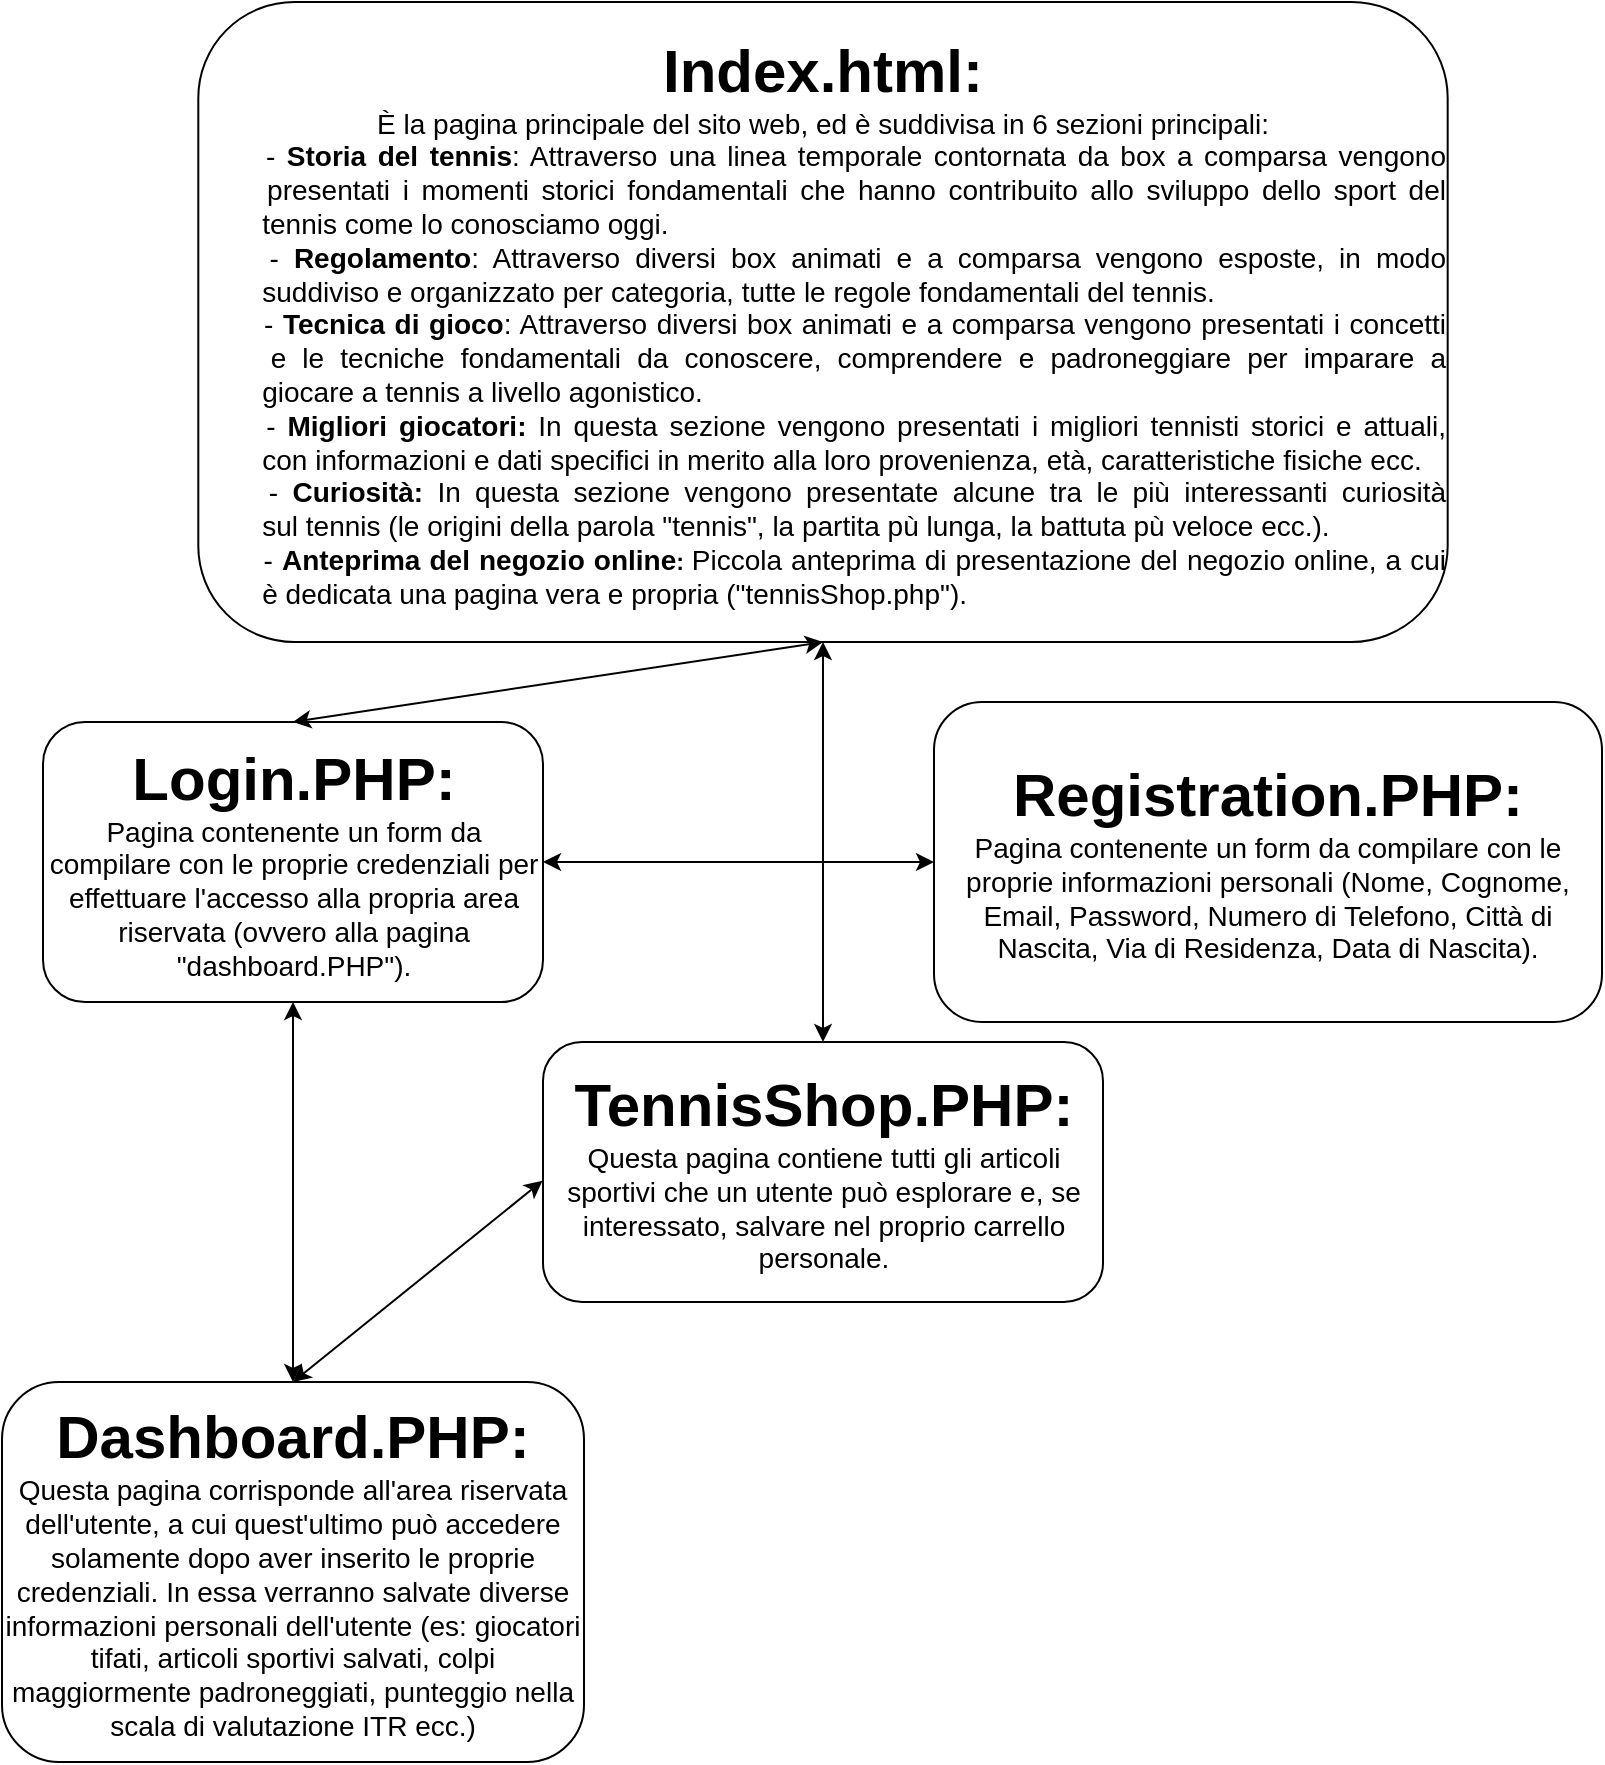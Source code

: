 <mxfile version="22.1.2" type="device">
  <diagram name="Pagina-1" id="EgEzfpW5ByBojAWvSxUq">
    <mxGraphModel dx="1480" dy="866" grid="1" gridSize="10" guides="1" tooltips="1" connect="1" arrows="1" fold="1" page="1" pageScale="1" pageWidth="827" pageHeight="1169" math="0" shadow="0">
      <root>
        <mxCell id="0" />
        <mxCell id="1" parent="0" />
        <mxCell id="sazEwLXklqETUKgtWihd-7" value="&lt;b&gt;&lt;font style=&quot;font-size: 30px;&quot;&gt;Index.html:&lt;/font&gt;&lt;/b&gt;&lt;br&gt;&lt;font style=&quot;font-size: 14px;&quot;&gt;&lt;font style=&quot;&quot;&gt;È la pagina principale del sito web, ed è suddivisa in 6 sezioni principali:&lt;/font&gt;&lt;br&gt;&lt;/font&gt;&lt;div style=&quot;text-align: justify;&quot;&gt;&lt;span style=&quot;background-color: initial;&quot;&gt;&lt;font style=&quot;font-size: 14px;&quot;&gt;&lt;span style=&quot;white-space: pre;&quot;&gt;&#x9;&lt;/span&gt;- &lt;b&gt;Storia del tennis&lt;/b&gt;: Attraverso una linea temporale contornata da box a comparsa vengono &lt;span style=&quot;white-space: pre;&quot;&gt;&#x9;&lt;/span&gt;presentati i momenti storici fondamentali che hanno contribuito allo sviluppo dello sport del &lt;span style=&quot;white-space: pre;&quot;&gt;&#x9;&lt;/span&gt;tennis come lo conosciamo oggi.&lt;/font&gt;&lt;/span&gt;&lt;/div&gt;&lt;div style=&quot;text-align: justify;&quot;&gt;&lt;span style=&quot;background-color: initial;&quot;&gt;&lt;font style=&quot;font-size: 14px;&quot;&gt;&lt;span style=&quot;white-space: pre;&quot;&gt;&#x9;&lt;/span&gt;- &lt;b&gt;Regolamento&lt;/b&gt;: Attraverso diversi box animati e a comparsa vengono esposte, in modo &lt;span style=&quot;white-space: pre;&quot;&gt;&#x9;&lt;/span&gt;suddiviso e organizzato per categoria, tutte le regole fondamentali del tennis.&lt;/font&gt;&lt;/span&gt;&lt;/div&gt;&lt;div style=&quot;text-align: justify;&quot;&gt;&lt;span style=&quot;background-color: initial;&quot;&gt;&lt;font style=&quot;font-size: 14px;&quot;&gt;&lt;span style=&quot;white-space: pre;&quot;&gt;&#x9;&lt;/span&gt;- &lt;b&gt;Tecnica di gioco&lt;/b&gt;: Attraverso diversi box animati e a comparsa vengono presentati i concetti &lt;span style=&quot;white-space: pre;&quot;&gt;&#x9;&lt;/span&gt;e le tecniche fondamentali da conoscere, comprendere e padroneggiare per imparare a &lt;span style=&quot;white-space: pre;&quot;&gt;&#x9;&lt;/span&gt;giocare a tennis a livello agonistico.&lt;/font&gt;&lt;/span&gt;&lt;/div&gt;&lt;div style=&quot;text-align: justify;&quot;&gt;&lt;span style=&quot;background-color: initial;&quot;&gt;&lt;font style=&quot;font-size: 14px;&quot;&gt;&lt;span style=&quot;white-space: pre;&quot;&gt;&#x9;&lt;/span&gt;- &lt;b&gt;Migliori giocatori: &lt;/b&gt;In questa sezione vengono presentati i migliori tennisti storici e attuali, &lt;span style=&quot;white-space: pre;&quot;&gt;&#x9;&lt;/span&gt;con informazioni e dati specifici in merito alla loro provenienza, età, caratteristiche fisiche ecc.&lt;/font&gt;&lt;/span&gt;&lt;/div&gt;&lt;div style=&quot;text-align: justify;&quot;&gt;&lt;span style=&quot;background-color: initial;&quot;&gt;&lt;font style=&quot;font-size: 14px;&quot;&gt;&lt;span style=&quot;white-space: pre;&quot;&gt;&#x9;&lt;/span&gt;- &lt;b&gt;Curiosità: &lt;/b&gt;In questa sezione vengono presentate alcune tra le più interessanti curiosità &lt;span style=&quot;white-space: pre;&quot;&gt;&#x9;&lt;/span&gt;sul&amp;nbsp;tennis (le origini della parola &quot;tennis&quot;, la partita pù lunga, la battuta pù veloce ecc.).&lt;/font&gt;&lt;/span&gt;&lt;/div&gt;&lt;div style=&quot;text-align: justify;&quot;&gt;&lt;span style=&quot;background-color: initial;&quot;&gt;&lt;font style=&quot;&quot;&gt;&lt;span style=&quot;font-size: 14px; white-space: pre;&quot;&gt;&#x9;&lt;/span&gt;&lt;span style=&quot;font-size: 14px;&quot;&gt;- &lt;/span&gt;&lt;span style=&quot;font-weight: bold; font-size: 14px;&quot;&gt;Anteprima del negozio online&lt;/span&gt;&lt;b style=&quot;font-size: 11.667px;&quot;&gt;: &lt;/b&gt;&lt;font style=&quot;font-size: 14px;&quot;&gt;Piccola anteprima di presentazione del negozio online, a cui &lt;span style=&quot;white-space: pre;&quot;&gt;&#x9;&lt;/span&gt;è dedicata una pagina vera e propria (&quot;tennisShop.php&quot;).&lt;/font&gt;&lt;/font&gt;&lt;/span&gt;&lt;/div&gt;" style="rounded=1;whiteSpace=wrap;html=1;" vertex="1" parent="1">
          <mxGeometry x="112.15" y="10" width="624.69" height="320" as="geometry" />
        </mxCell>
        <mxCell id="sazEwLXklqETUKgtWihd-8" value="&lt;font style=&quot;&quot;&gt;&lt;span style=&quot;font-weight: bold;&quot;&gt;&lt;font style=&quot;font-size: 30px;&quot;&gt;Login.PHP:&lt;/font&gt;&lt;/span&gt;&lt;br&gt;&lt;font style=&quot;font-size: 14px;&quot;&gt;Pagina contenente un form da compilare con le proprie credenziali per effettuare l&#39;accesso alla propria area riservata (ovvero alla pagina &quot;dashboard.PHP&quot;).&lt;/font&gt;&lt;br&gt;&lt;/font&gt;" style="rounded=1;whiteSpace=wrap;html=1;" vertex="1" parent="1">
          <mxGeometry x="34.5" y="370" width="250" height="140" as="geometry" />
        </mxCell>
        <mxCell id="sazEwLXklqETUKgtWihd-9" value="&lt;font style=&quot;&quot;&gt;&lt;span style=&quot;font-weight: bold; font-size: 30px;&quot;&gt;Registration.PHP:&lt;/span&gt;&lt;br&gt;&lt;font style=&quot;font-size: 14px;&quot;&gt;Pagina contenente un form da compilare con le proprie informazioni personali (Nome, Cognome, Email, Password, Numero di Telefono, Città di Nascita, Via di Residenza, Data di Nascita).&lt;/font&gt;&lt;br&gt;&lt;/font&gt;" style="rounded=1;whiteSpace=wrap;html=1;" vertex="1" parent="1">
          <mxGeometry x="480" y="360" width="334" height="160" as="geometry" />
        </mxCell>
        <mxCell id="sazEwLXklqETUKgtWihd-10" value="&lt;font style=&quot;&quot;&gt;&lt;b style=&quot;font-size: 30px;&quot;&gt;TennisShop.PHP:&lt;/b&gt;&lt;br&gt;&lt;font style=&quot;font-size: 14px;&quot;&gt;Questa pagina contiene tutti gli articoli sportivi che un utente può esplorare e, se interessato, salvare nel proprio carrello personale.&lt;/font&gt;&lt;br&gt;&lt;/font&gt;" style="rounded=1;whiteSpace=wrap;html=1;" vertex="1" parent="1">
          <mxGeometry x="284.5" y="530" width="280" height="130" as="geometry" />
        </mxCell>
        <mxCell id="sazEwLXklqETUKgtWihd-11" value="&lt;font style=&quot;&quot;&gt;&lt;span style=&quot;font-weight: bold; font-size: 30px;&quot;&gt;Dashboard.PHP:&lt;/span&gt;&lt;br&gt;&lt;font style=&quot;font-size: 14px;&quot;&gt;Questa pagina corrisponde all&#39;area riservata dell&#39;utente, a cui quest&#39;ultimo può accedere solamente dopo aver inserito le proprie credenziali. In essa verranno salvate diverse informazioni personali dell&#39;utente (es: giocatori tifati, articoli sportivi salvati, colpi maggiormente padroneggiati, punteggio nella scala di valutazione ITR ecc.)&lt;/font&gt;&lt;br&gt;&lt;/font&gt;" style="rounded=1;whiteSpace=wrap;html=1;" vertex="1" parent="1">
          <mxGeometry x="14" y="700" width="291" height="190" as="geometry" />
        </mxCell>
        <mxCell id="sazEwLXklqETUKgtWihd-12" value="" style="endArrow=classic;startArrow=classic;html=1;rounded=0;exitX=1;exitY=0.5;exitDx=0;exitDy=0;entryX=0;entryY=0.5;entryDx=0;entryDy=0;" edge="1" parent="1" source="sazEwLXklqETUKgtWihd-8" target="sazEwLXklqETUKgtWihd-9">
          <mxGeometry width="50" height="50" relative="1" as="geometry">
            <mxPoint x="350" y="340" as="sourcePoint" />
            <mxPoint x="400" y="290" as="targetPoint" />
          </mxGeometry>
        </mxCell>
        <mxCell id="sazEwLXklqETUKgtWihd-13" value="" style="endArrow=classic;startArrow=classic;html=1;rounded=0;entryX=0.5;entryY=1;entryDx=0;entryDy=0;exitX=0.5;exitY=0;exitDx=0;exitDy=0;" edge="1" parent="1" source="sazEwLXklqETUKgtWihd-10" target="sazEwLXklqETUKgtWihd-7">
          <mxGeometry width="50" height="50" relative="1" as="geometry">
            <mxPoint x="390" y="380" as="sourcePoint" />
            <mxPoint x="440" y="330" as="targetPoint" />
          </mxGeometry>
        </mxCell>
        <mxCell id="sazEwLXklqETUKgtWihd-14" value="" style="endArrow=classic;startArrow=classic;html=1;rounded=0;entryX=0.5;entryY=1;entryDx=0;entryDy=0;exitX=0.5;exitY=0;exitDx=0;exitDy=0;" edge="1" parent="1" source="sazEwLXklqETUKgtWihd-8" target="sazEwLXklqETUKgtWihd-7">
          <mxGeometry width="50" height="50" relative="1" as="geometry">
            <mxPoint x="129" y="270" as="sourcePoint" />
            <mxPoint x="179" y="220" as="targetPoint" />
          </mxGeometry>
        </mxCell>
        <mxCell id="sazEwLXklqETUKgtWihd-15" value="" style="endArrow=classic;startArrow=classic;html=1;rounded=0;entryX=0.5;entryY=1;entryDx=0;entryDy=0;exitX=0.5;exitY=0;exitDx=0;exitDy=0;" edge="1" parent="1" source="sazEwLXklqETUKgtWihd-11" target="sazEwLXklqETUKgtWihd-8">
          <mxGeometry width="50" height="50" relative="1" as="geometry">
            <mxPoint x="140" y="570" as="sourcePoint" />
            <mxPoint x="190" y="520" as="targetPoint" />
          </mxGeometry>
        </mxCell>
        <mxCell id="sazEwLXklqETUKgtWihd-16" value="" style="endArrow=classic;startArrow=classic;html=1;rounded=0;entryX=-0.001;entryY=0.534;entryDx=0;entryDy=0;entryPerimeter=0;exitX=0.5;exitY=0;exitDx=0;exitDy=0;" edge="1" parent="1" source="sazEwLXklqETUKgtWihd-11" target="sazEwLXklqETUKgtWihd-10">
          <mxGeometry width="50" height="50" relative="1" as="geometry">
            <mxPoint x="150" y="600" as="sourcePoint" />
            <mxPoint x="250" y="620" as="targetPoint" />
          </mxGeometry>
        </mxCell>
      </root>
    </mxGraphModel>
  </diagram>
</mxfile>

